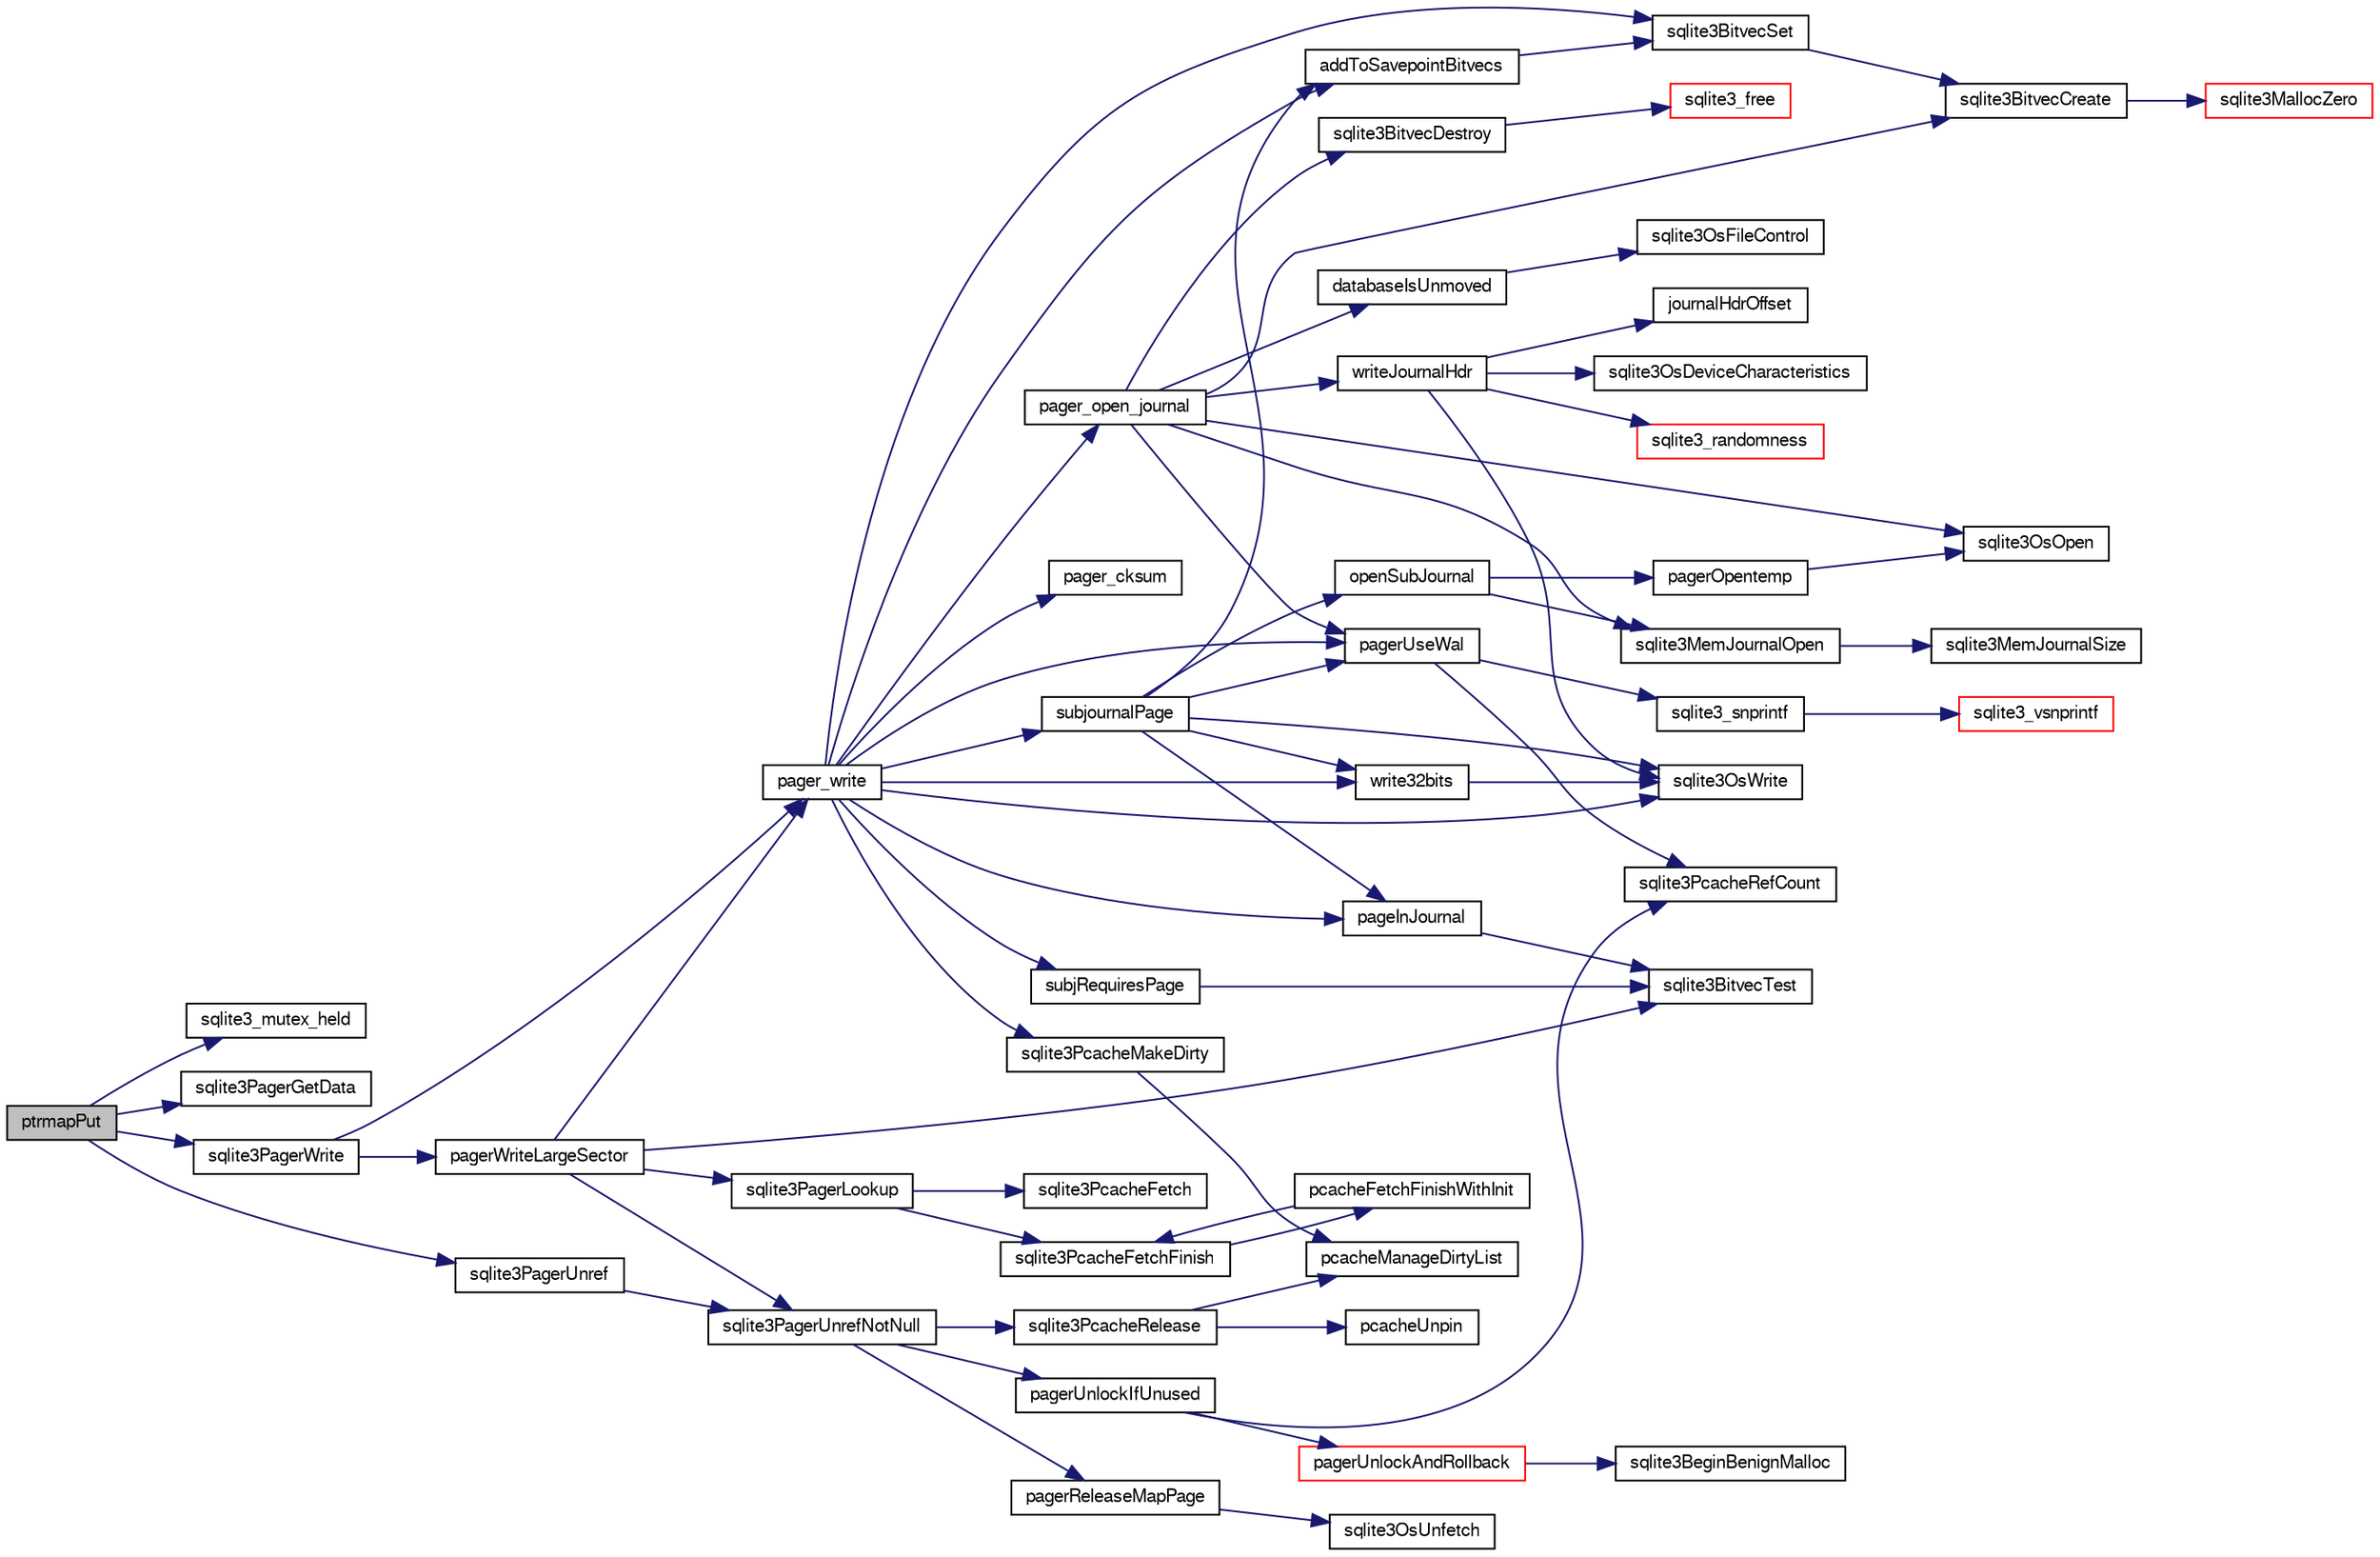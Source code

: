 digraph "ptrmapPut"
{
  edge [fontname="FreeSans",fontsize="10",labelfontname="FreeSans",labelfontsize="10"];
  node [fontname="FreeSans",fontsize="10",shape=record];
  rankdir="LR";
  Node248097 [label="ptrmapPut",height=0.2,width=0.4,color="black", fillcolor="grey75", style="filled", fontcolor="black"];
  Node248097 -> Node248098 [color="midnightblue",fontsize="10",style="solid",fontname="FreeSans"];
  Node248098 [label="sqlite3_mutex_held",height=0.2,width=0.4,color="black", fillcolor="white", style="filled",URL="$sqlite3_8c.html#acf77da68932b6bc163c5e68547ecc3e7"];
  Node248097 -> Node248099 [color="midnightblue",fontsize="10",style="solid",fontname="FreeSans"];
  Node248099 [label="sqlite3PagerGetData",height=0.2,width=0.4,color="black", fillcolor="white", style="filled",URL="$sqlite3_8c.html#a9dd340e56fb4b7fad4df339595b8d8a2"];
  Node248097 -> Node248100 [color="midnightblue",fontsize="10",style="solid",fontname="FreeSans"];
  Node248100 [label="sqlite3PagerWrite",height=0.2,width=0.4,color="black", fillcolor="white", style="filled",URL="$sqlite3_8c.html#ad4b8aee028ee99575b0748b299e04ed0"];
  Node248100 -> Node248101 [color="midnightblue",fontsize="10",style="solid",fontname="FreeSans"];
  Node248101 [label="pagerWriteLargeSector",height=0.2,width=0.4,color="black", fillcolor="white", style="filled",URL="$sqlite3_8c.html#a06334f0cc1c2dc95ffe29c2359928b92"];
  Node248101 -> Node248102 [color="midnightblue",fontsize="10",style="solid",fontname="FreeSans"];
  Node248102 [label="sqlite3BitvecTest",height=0.2,width=0.4,color="black", fillcolor="white", style="filled",URL="$sqlite3_8c.html#ab08693a5ff8d1b759eb50dc307ee910f"];
  Node248101 -> Node248103 [color="midnightblue",fontsize="10",style="solid",fontname="FreeSans"];
  Node248103 [label="pager_write",height=0.2,width=0.4,color="black", fillcolor="white", style="filled",URL="$sqlite3_8c.html#aa5dbf1a9dcccf0aa140b04b81325517f"];
  Node248103 -> Node248104 [color="midnightblue",fontsize="10",style="solid",fontname="FreeSans"];
  Node248104 [label="pager_open_journal",height=0.2,width=0.4,color="black", fillcolor="white", style="filled",URL="$sqlite3_8c.html#a9a5224f8941dc99ce19bb0eb24766d00"];
  Node248104 -> Node248105 [color="midnightblue",fontsize="10",style="solid",fontname="FreeSans"];
  Node248105 [label="pagerUseWal",height=0.2,width=0.4,color="black", fillcolor="white", style="filled",URL="$sqlite3_8c.html#a31def80bfe1de9284d635ba190a5eb68"];
  Node248105 -> Node248106 [color="midnightblue",fontsize="10",style="solid",fontname="FreeSans"];
  Node248106 [label="sqlite3PcacheRefCount",height=0.2,width=0.4,color="black", fillcolor="white", style="filled",URL="$sqlite3_8c.html#adee2536d23ec9628e0883ccab03b3429"];
  Node248105 -> Node248107 [color="midnightblue",fontsize="10",style="solid",fontname="FreeSans"];
  Node248107 [label="sqlite3_snprintf",height=0.2,width=0.4,color="black", fillcolor="white", style="filled",URL="$sqlite3_8c.html#aa2695a752e971577f5784122f2013c40"];
  Node248107 -> Node248108 [color="midnightblue",fontsize="10",style="solid",fontname="FreeSans"];
  Node248108 [label="sqlite3_vsnprintf",height=0.2,width=0.4,color="red", fillcolor="white", style="filled",URL="$sqlite3_8c.html#a0862c03aea71d62847e452aa655add42"];
  Node248104 -> Node248388 [color="midnightblue",fontsize="10",style="solid",fontname="FreeSans"];
  Node248388 [label="sqlite3BitvecCreate",height=0.2,width=0.4,color="black", fillcolor="white", style="filled",URL="$sqlite3_8c.html#a0a60c2422cf28790767f5bc7598514ee"];
  Node248388 -> Node248140 [color="midnightblue",fontsize="10",style="solid",fontname="FreeSans"];
  Node248140 [label="sqlite3MallocZero",height=0.2,width=0.4,color="red", fillcolor="white", style="filled",URL="$sqlite3_8c.html#ab3e07a30b9b5471f9f5e8f9cb7229934"];
  Node248104 -> Node248389 [color="midnightblue",fontsize="10",style="solid",fontname="FreeSans"];
  Node248389 [label="sqlite3MemJournalOpen",height=0.2,width=0.4,color="black", fillcolor="white", style="filled",URL="$sqlite3_8c.html#ad464be0cdcbcfad82c33db47ba916bf4"];
  Node248389 -> Node248390 [color="midnightblue",fontsize="10",style="solid",fontname="FreeSans"];
  Node248390 [label="sqlite3MemJournalSize",height=0.2,width=0.4,color="black", fillcolor="white", style="filled",URL="$sqlite3_8c.html#a467faa8c56423e1d71f1edcdf788ea01"];
  Node248104 -> Node248391 [color="midnightblue",fontsize="10",style="solid",fontname="FreeSans"];
  Node248391 [label="databaseIsUnmoved",height=0.2,width=0.4,color="black", fillcolor="white", style="filled",URL="$sqlite3_8c.html#a25aec96ef7cef0d1999b492b4b74a767"];
  Node248391 -> Node248392 [color="midnightblue",fontsize="10",style="solid",fontname="FreeSans"];
  Node248392 [label="sqlite3OsFileControl",height=0.2,width=0.4,color="black", fillcolor="white", style="filled",URL="$sqlite3_8c.html#aa8dad928f8e52b454c6d82bd2fe5c3fc"];
  Node248104 -> Node248393 [color="midnightblue",fontsize="10",style="solid",fontname="FreeSans"];
  Node248393 [label="sqlite3OsOpen",height=0.2,width=0.4,color="black", fillcolor="white", style="filled",URL="$sqlite3_8c.html#a12a1f3451e28f9cecd19cf0bb4f8f416"];
  Node248104 -> Node248394 [color="midnightblue",fontsize="10",style="solid",fontname="FreeSans"];
  Node248394 [label="writeJournalHdr",height=0.2,width=0.4,color="black", fillcolor="white", style="filled",URL="$sqlite3_8c.html#a0b0a4fa9c3fe997aaa565b1e438acca7"];
  Node248394 -> Node248395 [color="midnightblue",fontsize="10",style="solid",fontname="FreeSans"];
  Node248395 [label="journalHdrOffset",height=0.2,width=0.4,color="black", fillcolor="white", style="filled",URL="$sqlite3_8c.html#ade39a2ad6c5f6511b13e92c024e83888"];
  Node248394 -> Node248396 [color="midnightblue",fontsize="10",style="solid",fontname="FreeSans"];
  Node248396 [label="sqlite3OsDeviceCharacteristics",height=0.2,width=0.4,color="black", fillcolor="white", style="filled",URL="$sqlite3_8c.html#a251e030ce1bd2e552bc2dd66b1ac36d0"];
  Node248394 -> Node248283 [color="midnightblue",fontsize="10",style="solid",fontname="FreeSans"];
  Node248283 [label="sqlite3_randomness",height=0.2,width=0.4,color="red", fillcolor="white", style="filled",URL="$sqlite3_8c.html#aa452ad88657d4606e137b09c4e9315c7"];
  Node248394 -> Node248397 [color="midnightblue",fontsize="10",style="solid",fontname="FreeSans"];
  Node248397 [label="sqlite3OsWrite",height=0.2,width=0.4,color="black", fillcolor="white", style="filled",URL="$sqlite3_8c.html#a1eea7ec327af84c05b4dd4cc075a537f"];
  Node248104 -> Node248398 [color="midnightblue",fontsize="10",style="solid",fontname="FreeSans"];
  Node248398 [label="sqlite3BitvecDestroy",height=0.2,width=0.4,color="black", fillcolor="white", style="filled",URL="$sqlite3_8c.html#ab732400d8022b48df1b7b3ee41be045d"];
  Node248398 -> Node248121 [color="midnightblue",fontsize="10",style="solid",fontname="FreeSans"];
  Node248121 [label="sqlite3_free",height=0.2,width=0.4,color="red", fillcolor="white", style="filled",URL="$sqlite3_8c.html#a6552349e36a8a691af5487999ab09519"];
  Node248103 -> Node248399 [color="midnightblue",fontsize="10",style="solid",fontname="FreeSans"];
  Node248399 [label="sqlite3PcacheMakeDirty",height=0.2,width=0.4,color="black", fillcolor="white", style="filled",URL="$sqlite3_8c.html#ab2add4c541df2d0b57a993930ee18a3a"];
  Node248399 -> Node248400 [color="midnightblue",fontsize="10",style="solid",fontname="FreeSans"];
  Node248400 [label="pcacheManageDirtyList",height=0.2,width=0.4,color="black", fillcolor="white", style="filled",URL="$sqlite3_8c.html#aae9bc2ddff700c30e5f9c80d531d6acc"];
  Node248103 -> Node248401 [color="midnightblue",fontsize="10",style="solid",fontname="FreeSans"];
  Node248401 [label="pageInJournal",height=0.2,width=0.4,color="black", fillcolor="white", style="filled",URL="$sqlite3_8c.html#a07fb7c067274e7abc0a9ea2d3ffed616"];
  Node248401 -> Node248102 [color="midnightblue",fontsize="10",style="solid",fontname="FreeSans"];
  Node248103 -> Node248402 [color="midnightblue",fontsize="10",style="solid",fontname="FreeSans"];
  Node248402 [label="subjRequiresPage",height=0.2,width=0.4,color="black", fillcolor="white", style="filled",URL="$sqlite3_8c.html#a8c8d460aa8cc7cb907b2e04844aaba86"];
  Node248402 -> Node248102 [color="midnightblue",fontsize="10",style="solid",fontname="FreeSans"];
  Node248103 -> Node248105 [color="midnightblue",fontsize="10",style="solid",fontname="FreeSans"];
  Node248103 -> Node248403 [color="midnightblue",fontsize="10",style="solid",fontname="FreeSans"];
  Node248403 [label="pager_cksum",height=0.2,width=0.4,color="black", fillcolor="white", style="filled",URL="$sqlite3_8c.html#aabee8392d616aa1523fd6521cd2eb2b2"];
  Node248103 -> Node248404 [color="midnightblue",fontsize="10",style="solid",fontname="FreeSans"];
  Node248404 [label="write32bits",height=0.2,width=0.4,color="black", fillcolor="white", style="filled",URL="$sqlite3_8c.html#a5db7813c01a178a634f0dcd6e7766ed6"];
  Node248404 -> Node248397 [color="midnightblue",fontsize="10",style="solid",fontname="FreeSans"];
  Node248103 -> Node248397 [color="midnightblue",fontsize="10",style="solid",fontname="FreeSans"];
  Node248103 -> Node248405 [color="midnightblue",fontsize="10",style="solid",fontname="FreeSans"];
  Node248405 [label="sqlite3BitvecSet",height=0.2,width=0.4,color="black", fillcolor="white", style="filled",URL="$sqlite3_8c.html#a1f3c6d64d5d889e451d6725b1eb458be"];
  Node248405 -> Node248388 [color="midnightblue",fontsize="10",style="solid",fontname="FreeSans"];
  Node248103 -> Node248406 [color="midnightblue",fontsize="10",style="solid",fontname="FreeSans"];
  Node248406 [label="addToSavepointBitvecs",height=0.2,width=0.4,color="black", fillcolor="white", style="filled",URL="$sqlite3_8c.html#aa2e9bb02bb6975d83ec875f0792792f0"];
  Node248406 -> Node248405 [color="midnightblue",fontsize="10",style="solid",fontname="FreeSans"];
  Node248103 -> Node248407 [color="midnightblue",fontsize="10",style="solid",fontname="FreeSans"];
  Node248407 [label="subjournalPage",height=0.2,width=0.4,color="black", fillcolor="white", style="filled",URL="$sqlite3_8c.html#a836f5a13ba09ee3f118ebe73b58591c4"];
  Node248407 -> Node248105 [color="midnightblue",fontsize="10",style="solid",fontname="FreeSans"];
  Node248407 -> Node248401 [color="midnightblue",fontsize="10",style="solid",fontname="FreeSans"];
  Node248407 -> Node248408 [color="midnightblue",fontsize="10",style="solid",fontname="FreeSans"];
  Node248408 [label="openSubJournal",height=0.2,width=0.4,color="black", fillcolor="white", style="filled",URL="$sqlite3_8c.html#a69f445a04e423a1eaf24a2b9f035b427"];
  Node248408 -> Node248389 [color="midnightblue",fontsize="10",style="solid",fontname="FreeSans"];
  Node248408 -> Node248409 [color="midnightblue",fontsize="10",style="solid",fontname="FreeSans"];
  Node248409 [label="pagerOpentemp",height=0.2,width=0.4,color="black", fillcolor="white", style="filled",URL="$sqlite3_8c.html#aebcb4ac28e13fcb66454bb555327c331"];
  Node248409 -> Node248393 [color="midnightblue",fontsize="10",style="solid",fontname="FreeSans"];
  Node248407 -> Node248404 [color="midnightblue",fontsize="10",style="solid",fontname="FreeSans"];
  Node248407 -> Node248397 [color="midnightblue",fontsize="10",style="solid",fontname="FreeSans"];
  Node248407 -> Node248406 [color="midnightblue",fontsize="10",style="solid",fontname="FreeSans"];
  Node248101 -> Node248410 [color="midnightblue",fontsize="10",style="solid",fontname="FreeSans"];
  Node248410 [label="sqlite3PagerUnrefNotNull",height=0.2,width=0.4,color="black", fillcolor="white", style="filled",URL="$sqlite3_8c.html#a4b314f96f09f5c68c94672e420e31ab9"];
  Node248410 -> Node248411 [color="midnightblue",fontsize="10",style="solid",fontname="FreeSans"];
  Node248411 [label="pagerReleaseMapPage",height=0.2,width=0.4,color="black", fillcolor="white", style="filled",URL="$sqlite3_8c.html#aefa288f9febba49488ab634f8b0d5f6d"];
  Node248411 -> Node248412 [color="midnightblue",fontsize="10",style="solid",fontname="FreeSans"];
  Node248412 [label="sqlite3OsUnfetch",height=0.2,width=0.4,color="black", fillcolor="white", style="filled",URL="$sqlite3_8c.html#abc0da72cb8b8989cf8708b572fe5fef4"];
  Node248410 -> Node248413 [color="midnightblue",fontsize="10",style="solid",fontname="FreeSans"];
  Node248413 [label="sqlite3PcacheRelease",height=0.2,width=0.4,color="black", fillcolor="white", style="filled",URL="$sqlite3_8c.html#ad07fc7a8130ad1e77861f345084b1b83"];
  Node248413 -> Node248414 [color="midnightblue",fontsize="10",style="solid",fontname="FreeSans"];
  Node248414 [label="pcacheUnpin",height=0.2,width=0.4,color="black", fillcolor="white", style="filled",URL="$sqlite3_8c.html#a76530dde0f26366c0614d713daf9859c"];
  Node248413 -> Node248400 [color="midnightblue",fontsize="10",style="solid",fontname="FreeSans"];
  Node248410 -> Node248415 [color="midnightblue",fontsize="10",style="solid",fontname="FreeSans"];
  Node248415 [label="pagerUnlockIfUnused",height=0.2,width=0.4,color="black", fillcolor="white", style="filled",URL="$sqlite3_8c.html#abf547f4276efb6f10262f7fde1e4d065"];
  Node248415 -> Node248106 [color="midnightblue",fontsize="10",style="solid",fontname="FreeSans"];
  Node248415 -> Node248416 [color="midnightblue",fontsize="10",style="solid",fontname="FreeSans"];
  Node248416 [label="pagerUnlockAndRollback",height=0.2,width=0.4,color="red", fillcolor="white", style="filled",URL="$sqlite3_8c.html#a02d96b7bf62c3b13ba905d168914518c"];
  Node248416 -> Node248181 [color="midnightblue",fontsize="10",style="solid",fontname="FreeSans"];
  Node248181 [label="sqlite3BeginBenignMalloc",height=0.2,width=0.4,color="black", fillcolor="white", style="filled",URL="$sqlite3_8c.html#a3344c0e2b1b6df701a1cb326602fac14"];
  Node248101 -> Node248435 [color="midnightblue",fontsize="10",style="solid",fontname="FreeSans"];
  Node248435 [label="sqlite3PagerLookup",height=0.2,width=0.4,color="black", fillcolor="white", style="filled",URL="$sqlite3_8c.html#a1252ec03814f64eed236cfb21094cafd"];
  Node248435 -> Node248436 [color="midnightblue",fontsize="10",style="solid",fontname="FreeSans"];
  Node248436 [label="sqlite3PcacheFetch",height=0.2,width=0.4,color="black", fillcolor="white", style="filled",URL="$sqlite3_8c.html#a51a10151c5ec2c1c9e6fd615e95a3450"];
  Node248435 -> Node248437 [color="midnightblue",fontsize="10",style="solid",fontname="FreeSans"];
  Node248437 [label="sqlite3PcacheFetchFinish",height=0.2,width=0.4,color="black", fillcolor="white", style="filled",URL="$sqlite3_8c.html#a21f330cb082d63a111f64257e823a4b1"];
  Node248437 -> Node248438 [color="midnightblue",fontsize="10",style="solid",fontname="FreeSans"];
  Node248438 [label="pcacheFetchFinishWithInit",height=0.2,width=0.4,color="black", fillcolor="white", style="filled",URL="$sqlite3_8c.html#aa202d18b38a90f758ff6ccfc956920eb"];
  Node248438 -> Node248437 [color="midnightblue",fontsize="10",style="solid",fontname="FreeSans"];
  Node248100 -> Node248103 [color="midnightblue",fontsize="10",style="solid",fontname="FreeSans"];
  Node248097 -> Node248481 [color="midnightblue",fontsize="10",style="solid",fontname="FreeSans"];
  Node248481 [label="sqlite3PagerUnref",height=0.2,width=0.4,color="black", fillcolor="white", style="filled",URL="$sqlite3_8c.html#aa9d040b7f24a8a5d99bf96863b52cd15"];
  Node248481 -> Node248410 [color="midnightblue",fontsize="10",style="solid",fontname="FreeSans"];
}
